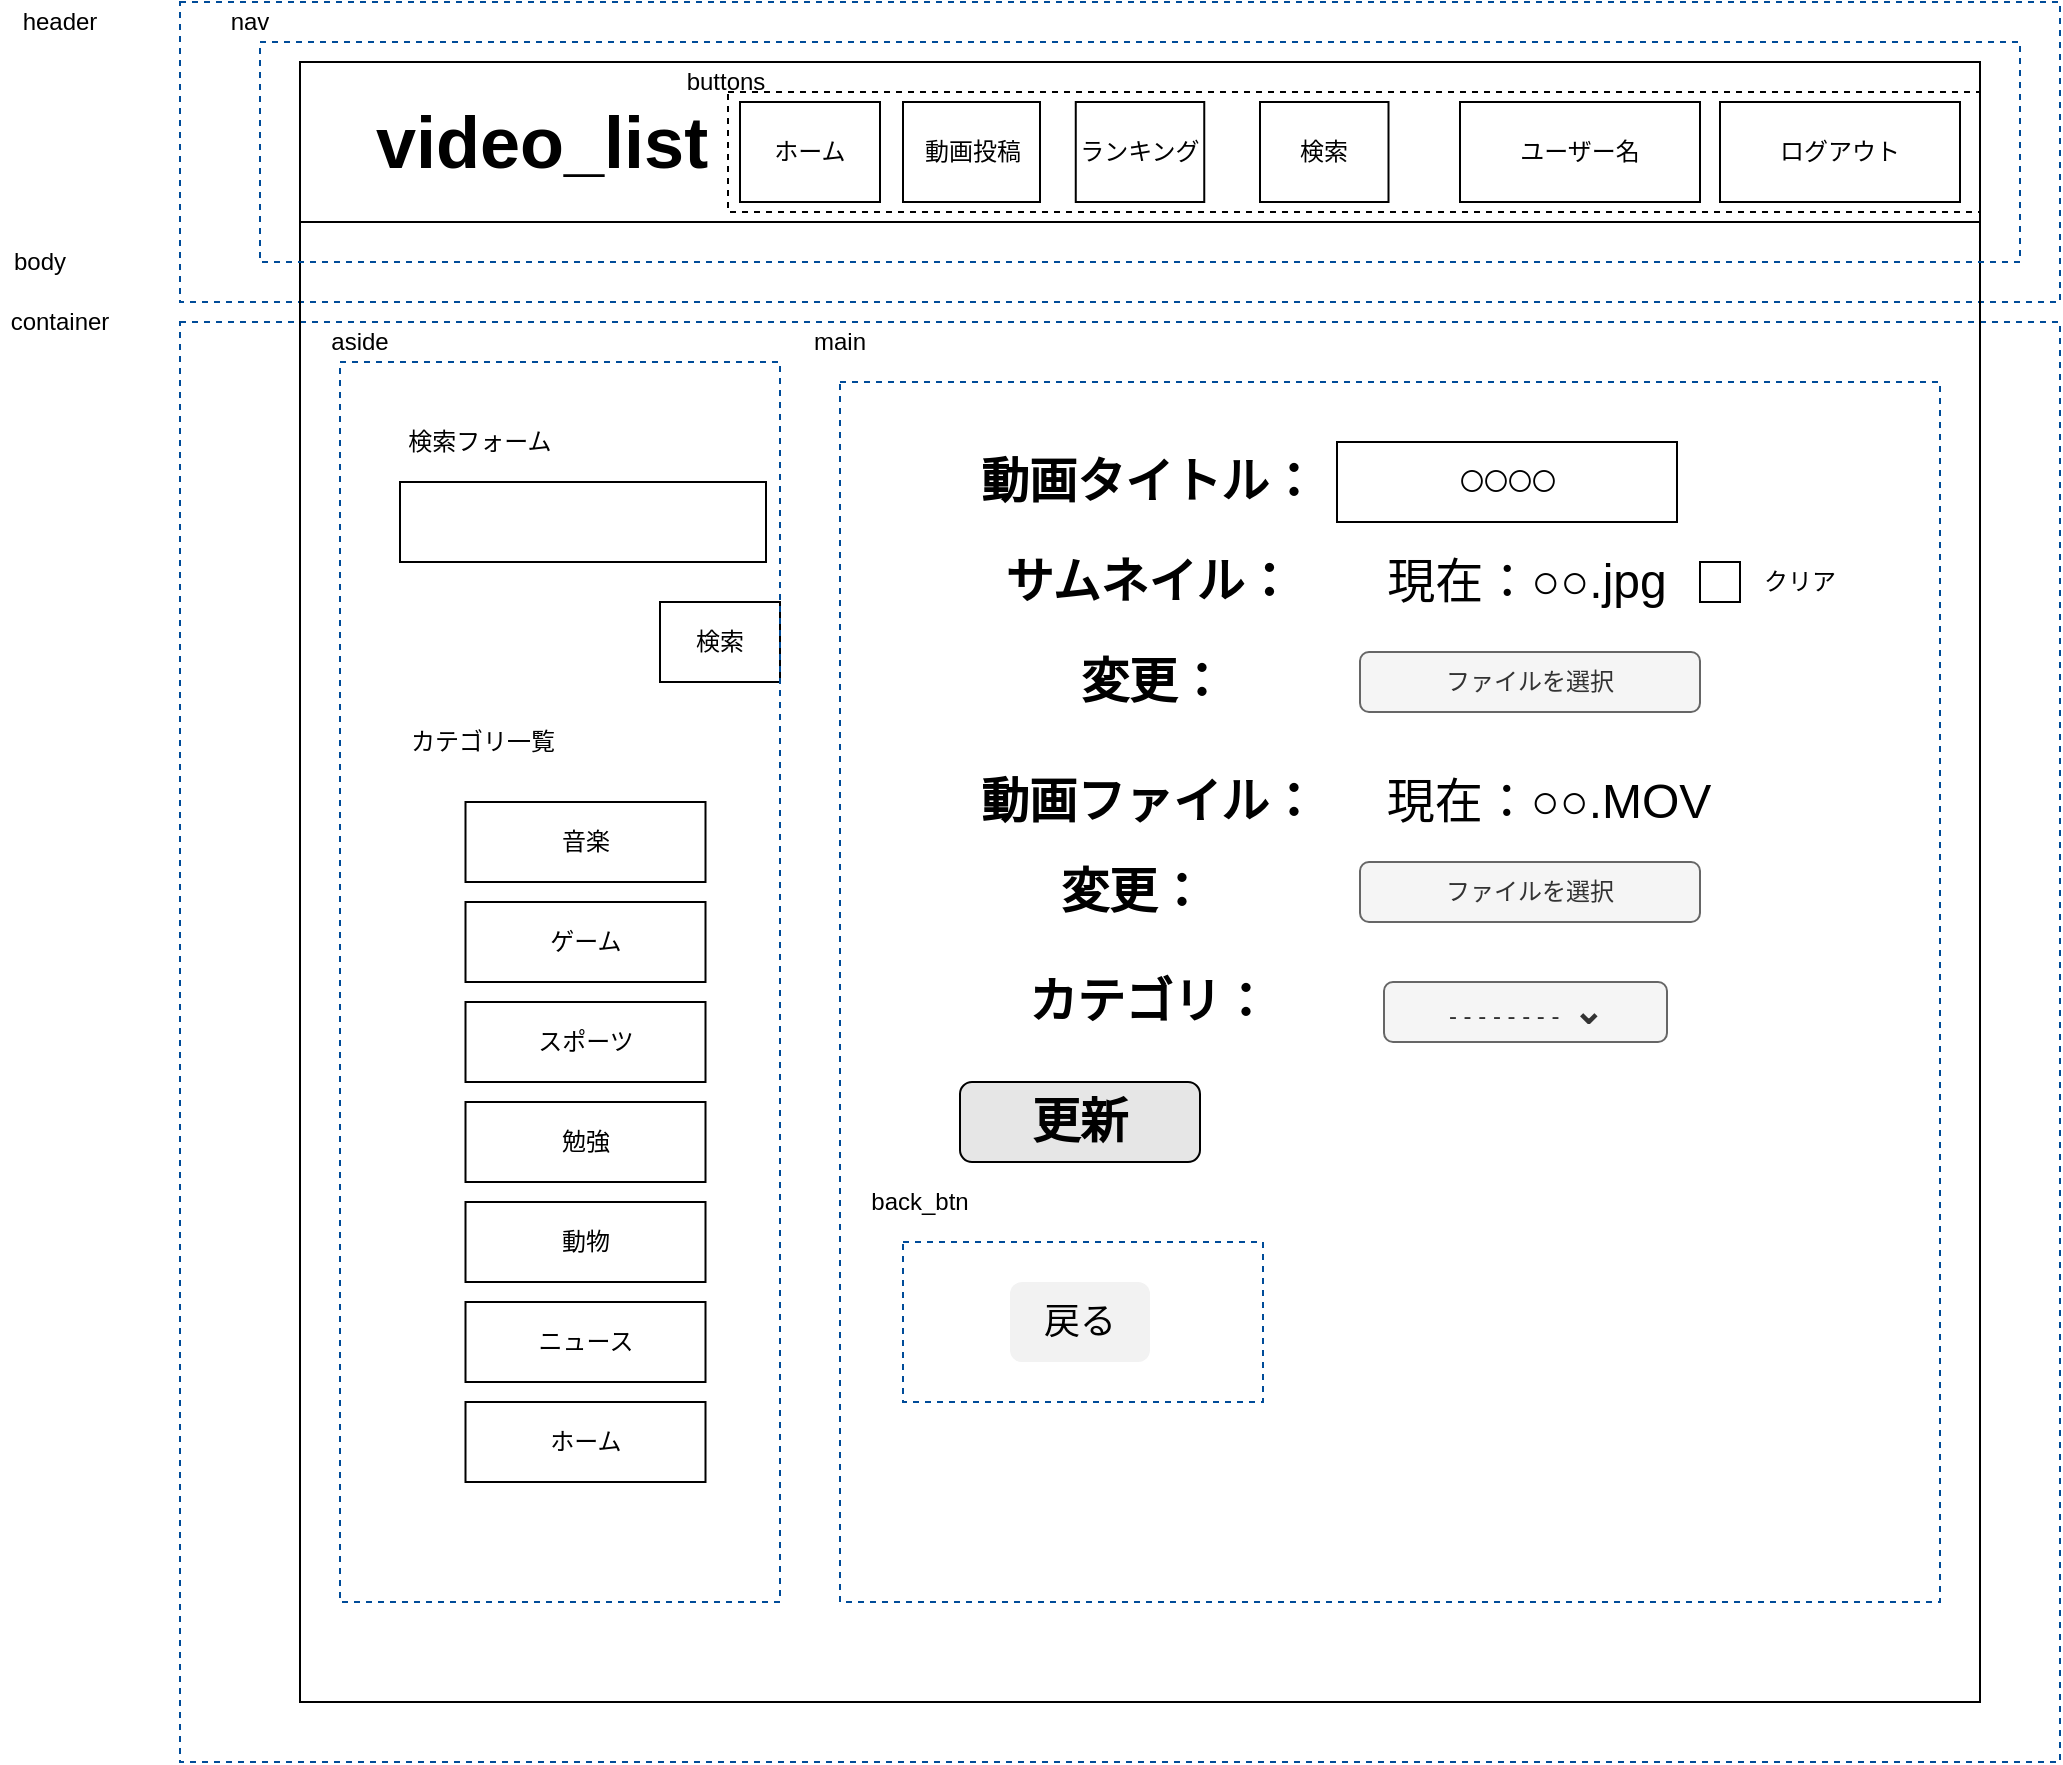 <mxfile version="14.6.13" type="device"><diagram id="qV4Y1ibvRHWzE1QoIarS" name="ページ1"><mxGraphModel dx="1086" dy="1795" grid="1" gridSize="10" guides="1" tooltips="1" connect="1" arrows="1" fold="1" page="1" pageScale="1" pageWidth="827" pageHeight="1169" math="0" shadow="0"><root><mxCell id="0"/><mxCell id="1" parent="0"/><mxCell id="41ih9-w9jSs7INL_MtGD-24" value="" style="rounded=0;whiteSpace=wrap;html=1;fillColor=none;dashed=1;strokeColor=#004C99;" parent="1" vertex="1"><mxGeometry x="140" y="-1110" width="940" height="150" as="geometry"/></mxCell><mxCell id="41ih9-w9jSs7INL_MtGD-37" value="" style="rounded=0;whiteSpace=wrap;html=1;dashed=1;strokeColor=#004C99;fillColor=none;" parent="1" vertex="1"><mxGeometry x="140" y="-950" width="940" height="720" as="geometry"/></mxCell><mxCell id="UcNmZPkEHvnRl0_18qgE-3" value="" style="rounded=0;whiteSpace=wrap;html=1;fillColor=none;" parent="1" vertex="1"><mxGeometry x="200" y="-1080" width="840" height="820" as="geometry"/></mxCell><mxCell id="41ih9-w9jSs7INL_MtGD-1" value="&lt;font style=&quot;font-size: 36px&quot;&gt;&lt;b&gt;　video_list&lt;/b&gt;&lt;/font&gt;" style="rounded=0;whiteSpace=wrap;html=1;align=left;" parent="1" vertex="1"><mxGeometry x="200" y="-1080" width="840" height="80" as="geometry"/></mxCell><mxCell id="41ih9-w9jSs7INL_MtGD-2" value="ユーザー名" style="rounded=0;whiteSpace=wrap;html=1;" parent="1" vertex="1"><mxGeometry x="780" y="-1060" width="120" height="50" as="geometry"/></mxCell><mxCell id="41ih9-w9jSs7INL_MtGD-3" value="ログアウト" style="rounded=0;whiteSpace=wrap;html=1;" parent="1" vertex="1"><mxGeometry x="910" y="-1060" width="120" height="50" as="geometry"/></mxCell><mxCell id="41ih9-w9jSs7INL_MtGD-16" value="" style="rounded=0;whiteSpace=wrap;html=1;" parent="1" vertex="1"><mxGeometry x="250" y="-870" width="183" height="40" as="geometry"/></mxCell><mxCell id="41ih9-w9jSs7INL_MtGD-17" value="検索フォーム" style="text;html=1;strokeColor=none;fillColor=none;align=center;verticalAlign=middle;whiteSpace=wrap;rounded=0;" parent="1" vertex="1"><mxGeometry x="250" y="-900" width="80" height="20" as="geometry"/></mxCell><mxCell id="41ih9-w9jSs7INL_MtGD-19" value="検索" style="rounded=0;whiteSpace=wrap;html=1;" parent="1" vertex="1"><mxGeometry x="380" y="-810" width="60" height="40" as="geometry"/></mxCell><mxCell id="41ih9-w9jSs7INL_MtGD-28" value="" style="rounded=0;whiteSpace=wrap;html=1;fillColor=none;dashed=1;strokeColor=#004C99;" parent="1" vertex="1"><mxGeometry x="220" y="-930" width="220" height="620" as="geometry"/></mxCell><mxCell id="41ih9-w9jSs7INL_MtGD-30" value="main" style="text;html=1;strokeColor=none;fillColor=none;align=center;verticalAlign=middle;whiteSpace=wrap;rounded=0;dashed=1;" parent="1" vertex="1"><mxGeometry x="450" y="-950" width="40" height="20" as="geometry"/></mxCell><mxCell id="41ih9-w9jSs7INL_MtGD-31" value="aside" style="text;html=1;strokeColor=none;fillColor=none;align=center;verticalAlign=middle;whiteSpace=wrap;rounded=0;dashed=1;" parent="1" vertex="1"><mxGeometry x="210" y="-950" width="40" height="20" as="geometry"/></mxCell><mxCell id="41ih9-w9jSs7INL_MtGD-33" value="header" style="text;html=1;strokeColor=none;fillColor=none;align=center;verticalAlign=middle;whiteSpace=wrap;rounded=0;dashed=1;" parent="1" vertex="1"><mxGeometry x="60" y="-1110" width="40" height="20" as="geometry"/></mxCell><mxCell id="41ih9-w9jSs7INL_MtGD-38" value="body" style="text;html=1;strokeColor=none;fillColor=none;align=center;verticalAlign=middle;whiteSpace=wrap;rounded=0;dashed=1;" parent="1" vertex="1"><mxGeometry x="50" y="-990" width="40" height="20" as="geometry"/></mxCell><mxCell id="1c0NNwxKIvy2WAwoOnhW-1" value="ホーム" style="rounded=0;whiteSpace=wrap;html=1;" parent="1" vertex="1"><mxGeometry x="420" y="-1060" width="70" height="50" as="geometry"/></mxCell><mxCell id="1c0NNwxKIvy2WAwoOnhW-2" value="動画投稿" style="rounded=0;whiteSpace=wrap;html=1;" parent="1" vertex="1"><mxGeometry x="501.5" y="-1060" width="68.5" height="50" as="geometry"/></mxCell><mxCell id="1c0NNwxKIvy2WAwoOnhW-5" value="ランキング" style="rounded=0;whiteSpace=wrap;html=1;" parent="1" vertex="1"><mxGeometry x="587.88" y="-1060" width="64.25" height="50" as="geometry"/></mxCell><mxCell id="JnhSFOKj9GDTMDjTWT9U-1" value="検索" style="rounded=0;whiteSpace=wrap;html=1;" parent="1" vertex="1"><mxGeometry x="680" y="-1060" width="64.25" height="50" as="geometry"/></mxCell><mxCell id="JnhSFOKj9GDTMDjTWT9U-2" value="" style="rounded=0;whiteSpace=wrap;html=1;fillColor=none;dashed=1;strokeColor=#004C99;" parent="1" vertex="1"><mxGeometry x="180" y="-1090" width="880" height="110" as="geometry"/></mxCell><mxCell id="JnhSFOKj9GDTMDjTWT9U-5" value="nav" style="text;html=1;strokeColor=none;fillColor=none;align=center;verticalAlign=middle;whiteSpace=wrap;rounded=0;dashed=1;" parent="1" vertex="1"><mxGeometry x="90" y="-1110" width="170" height="20" as="geometry"/></mxCell><mxCell id="JnhSFOKj9GDTMDjTWT9U-6" value="" style="rounded=0;whiteSpace=wrap;html=1;dashed=1;strokeColor=#000000;fillColor=none;" parent="1" vertex="1"><mxGeometry x="414" y="-1065" width="626" height="60" as="geometry"/></mxCell><mxCell id="JnhSFOKj9GDTMDjTWT9U-8" value="buttons" style="text;html=1;strokeColor=none;fillColor=none;align=center;verticalAlign=middle;whiteSpace=wrap;rounded=0;dashed=1;" parent="1" vertex="1"><mxGeometry x="393" y="-1080" width="40" height="20" as="geometry"/></mxCell><mxCell id="JnhSFOKj9GDTMDjTWT9U-9" value="container" style="text;html=1;strokeColor=none;fillColor=none;align=center;verticalAlign=middle;whiteSpace=wrap;rounded=0;dashed=1;" parent="1" vertex="1"><mxGeometry x="60" y="-960" width="40" height="20" as="geometry"/></mxCell><mxCell id="sjgWXEr6CRuSXB0uK5Ae-4" value="" style="rounded=0;whiteSpace=wrap;html=1;fillColor=none;dashed=1;strokeColor=#004C99;" parent="1" vertex="1"><mxGeometry x="470" y="-920" width="550" height="610" as="geometry"/></mxCell><mxCell id="sjgWXEr6CRuSXB0uK5Ae-5" value="&lt;font style=&quot;font-size: 24px&quot;&gt;&lt;b&gt;動画タイトル：&lt;/b&gt;&lt;/font&gt;" style="text;html=1;strokeColor=none;fillColor=none;align=center;verticalAlign=middle;whiteSpace=wrap;rounded=0;" parent="1" vertex="1"><mxGeometry x="530" y="-880" width="188.5" height="20" as="geometry"/></mxCell><mxCell id="sjgWXEr6CRuSXB0uK5Ae-6" value="&lt;font style=&quot;font-size: 24px&quot;&gt;&lt;b&gt;サムネイル：&lt;/b&gt;&lt;/font&gt;" style="text;html=1;strokeColor=none;fillColor=none;align=center;verticalAlign=middle;whiteSpace=wrap;rounded=0;" parent="1" vertex="1"><mxGeometry x="530" y="-830" width="188.5" height="20" as="geometry"/></mxCell><mxCell id="sjgWXEr6CRuSXB0uK5Ae-7" value="&lt;font style=&quot;font-size: 24px&quot;&gt;&lt;b&gt;動画ファイル：&lt;/b&gt;&lt;/font&gt;" style="text;html=1;strokeColor=none;fillColor=none;align=center;verticalAlign=middle;whiteSpace=wrap;rounded=0;" parent="1" vertex="1"><mxGeometry x="530" y="-720" width="188.5" height="20" as="geometry"/></mxCell><mxCell id="sjgWXEr6CRuSXB0uK5Ae-8" value="&lt;font style=&quot;font-size: 24px&quot;&gt;&lt;b&gt;カテゴリ：&lt;/b&gt;&lt;/font&gt;" style="text;html=1;strokeColor=none;fillColor=none;align=center;verticalAlign=middle;whiteSpace=wrap;rounded=0;" parent="1" vertex="1"><mxGeometry x="530" y="-620" width="188.5" height="20" as="geometry"/></mxCell><mxCell id="sjgWXEr6CRuSXB0uK5Ae-13" value="&lt;span style=&quot;font-size: 24px&quot;&gt;&lt;b&gt;更新&lt;/b&gt;&lt;/span&gt;" style="text;html=1;align=center;verticalAlign=middle;whiteSpace=wrap;rounded=1;strokeColor=#000000;fillColor=#E6E6E6;" parent="1" vertex="1"><mxGeometry x="530" y="-570" width="120" height="40" as="geometry"/></mxCell><mxCell id="sjgWXEr6CRuSXB0uK5Ae-14" value="&lt;font style=&quot;font-size: 18px&quot;&gt;戻る&lt;/font&gt;" style="text;html=1;align=center;verticalAlign=middle;whiteSpace=wrap;rounded=1;fillColor=#F2F2F2;" parent="1" vertex="1"><mxGeometry x="555" y="-470" width="70" height="40" as="geometry"/></mxCell><mxCell id="sjgWXEr6CRuSXB0uK5Ae-15" value="〇〇〇〇" style="rounded=0;whiteSpace=wrap;html=1;strokeColor=#000000;fillColor=#FFFFFF;" parent="1" vertex="1"><mxGeometry x="718.5" y="-890" width="170" height="40" as="geometry"/></mxCell><mxCell id="sjgWXEr6CRuSXB0uK5Ae-16" value="ファイルを選択" style="text;html=1;strokeColor=#666666;fillColor=#f5f5f5;align=center;verticalAlign=middle;whiteSpace=wrap;rounded=1;fontColor=#333333;" parent="1" vertex="1"><mxGeometry x="730" y="-785" width="170" height="30" as="geometry"/></mxCell><mxCell id="sjgWXEr6CRuSXB0uK5Ae-22" value="ファイルを選択" style="text;html=1;strokeColor=#666666;fillColor=#f5f5f5;align=center;verticalAlign=middle;whiteSpace=wrap;rounded=1;fontColor=#333333;" parent="1" vertex="1"><mxGeometry x="730" y="-680" width="170" height="30" as="geometry"/></mxCell><mxCell id="sjgWXEr6CRuSXB0uK5Ae-23" value="- - - - - - - -&amp;nbsp; &lt;b&gt;&lt;font style=&quot;font-size: 18px&quot;&gt;⌄&lt;/font&gt;&lt;/b&gt;" style="text;html=1;strokeColor=#666666;fillColor=#f5f5f5;align=center;verticalAlign=middle;whiteSpace=wrap;rounded=1;fontColor=#333333;" parent="1" vertex="1"><mxGeometry x="742" y="-620" width="141.5" height="30" as="geometry"/></mxCell><mxCell id="ykZMSGZ7CP_5UXuCxaPP-2" value="&lt;span style=&quot;font-size: 24px&quot;&gt;&lt;b&gt;変更：&lt;/b&gt;&lt;/span&gt;" style="text;html=1;strokeColor=none;fillColor=none;align=center;verticalAlign=middle;whiteSpace=wrap;rounded=0;" parent="1" vertex="1"><mxGeometry x="531.5" y="-780" width="188.5" height="20" as="geometry"/></mxCell><mxCell id="ykZMSGZ7CP_5UXuCxaPP-3" value="&lt;span style=&quot;font-size: 24px&quot;&gt;現在：○○.jpg&lt;/span&gt;" style="text;html=1;strokeColor=none;fillColor=none;align=center;verticalAlign=middle;whiteSpace=wrap;rounded=0;" parent="1" vertex="1"><mxGeometry x="718.5" y="-830" width="188.5" height="20" as="geometry"/></mxCell><mxCell id="ykZMSGZ7CP_5UXuCxaPP-5" value="&lt;span style=&quot;font-size: 24px&quot;&gt;&lt;b&gt;変更：&lt;/b&gt;&lt;/span&gt;" style="text;html=1;strokeColor=none;fillColor=none;align=center;verticalAlign=middle;whiteSpace=wrap;rounded=0;" parent="1" vertex="1"><mxGeometry x="521.75" y="-675" width="188.5" height="20" as="geometry"/></mxCell><mxCell id="ykZMSGZ7CP_5UXuCxaPP-6" value="&lt;span style=&quot;font-size: 24px&quot;&gt;現在：○○.MOV&lt;/span&gt;" style="text;html=1;strokeColor=none;fillColor=none;align=center;verticalAlign=middle;whiteSpace=wrap;rounded=0;" parent="1" vertex="1"><mxGeometry x="730" y="-720" width="188.5" height="20" as="geometry"/></mxCell><mxCell id="ykZMSGZ7CP_5UXuCxaPP-8" value="" style="rounded=0;whiteSpace=wrap;html=1;" parent="1" vertex="1"><mxGeometry x="900" y="-830" width="20" height="20" as="geometry"/></mxCell><mxCell id="ykZMSGZ7CP_5UXuCxaPP-9" value="クリア" style="text;html=1;strokeColor=none;fillColor=none;align=center;verticalAlign=middle;whiteSpace=wrap;rounded=0;" parent="1" vertex="1"><mxGeometry x="930" y="-830" width="40" height="20" as="geometry"/></mxCell><mxCell id="hl3LL8-PvwjUc46Z4_Dr-1" value="" style="rounded=0;whiteSpace=wrap;html=1;dashed=1;strokeColor=#004C99;fillColor=none;" parent="1" vertex="1"><mxGeometry x="501.5" y="-490" width="180" height="80" as="geometry"/></mxCell><mxCell id="hl3LL8-PvwjUc46Z4_Dr-2" value="back_btn" style="text;html=1;strokeColor=none;fillColor=none;align=center;verticalAlign=middle;whiteSpace=wrap;rounded=0;" parent="1" vertex="1"><mxGeometry x="490" y="-520" width="40" height="20" as="geometry"/></mxCell><mxCell id="nikhqUpRYMjWdFFwro0K-1" value="音楽" style="rounded=0;whiteSpace=wrap;html=1;" vertex="1" parent="1"><mxGeometry x="282.75" y="-710" width="120" height="40" as="geometry"/></mxCell><mxCell id="nikhqUpRYMjWdFFwro0K-2" value="ホーム" style="rounded=0;whiteSpace=wrap;html=1;" vertex="1" parent="1"><mxGeometry x="282.75" y="-410" width="120" height="40" as="geometry"/></mxCell><mxCell id="nikhqUpRYMjWdFFwro0K-3" value="動物" style="rounded=0;whiteSpace=wrap;html=1;" vertex="1" parent="1"><mxGeometry x="282.75" y="-510" width="120" height="40" as="geometry"/></mxCell><mxCell id="nikhqUpRYMjWdFFwro0K-4" value="ゲーム" style="rounded=0;whiteSpace=wrap;html=1;" vertex="1" parent="1"><mxGeometry x="282.75" y="-660" width="120" height="40" as="geometry"/></mxCell><mxCell id="nikhqUpRYMjWdFFwro0K-5" value="スポーツ" style="rounded=0;whiteSpace=wrap;html=1;" vertex="1" parent="1"><mxGeometry x="282.75" y="-610" width="120" height="40" as="geometry"/></mxCell><mxCell id="nikhqUpRYMjWdFFwro0K-6" value="勉強" style="rounded=0;whiteSpace=wrap;html=1;" vertex="1" parent="1"><mxGeometry x="282.75" y="-560" width="120" height="40" as="geometry"/></mxCell><mxCell id="nikhqUpRYMjWdFFwro0K-7" value="カテゴリ一覧" style="text;html=1;strokeColor=none;fillColor=none;align=center;verticalAlign=middle;whiteSpace=wrap;rounded=0;" vertex="1" parent="1"><mxGeometry x="250" y="-750" width="82.75" height="20" as="geometry"/></mxCell><mxCell id="nikhqUpRYMjWdFFwro0K-8" value="ニュース" style="rounded=0;whiteSpace=wrap;html=1;" vertex="1" parent="1"><mxGeometry x="282.75" y="-460" width="120" height="40" as="geometry"/></mxCell></root></mxGraphModel></diagram></mxfile>